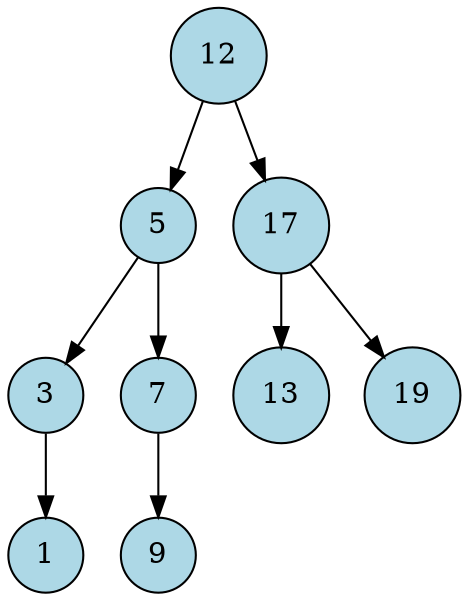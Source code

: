 digraph ArvoreBinaria {
node [shape=circle, style=filled, color=black, fillcolor="#Add8e6"];
edge [color=black];12 -> 5;12 -> 17;5 -> 3;5 -> 7;3 -> 1;7 -> 9;17 -> 13;17 -> 19;
}